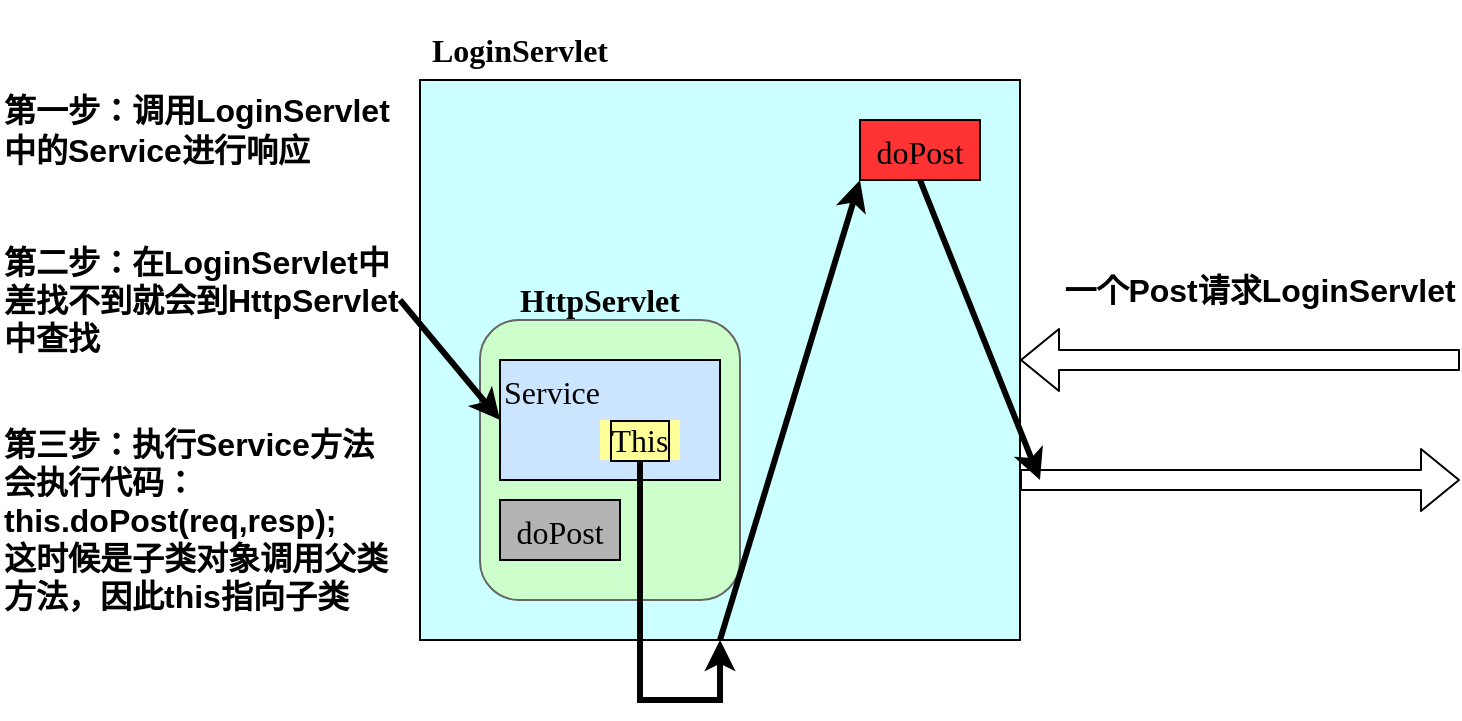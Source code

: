 <mxfile version="14.8.5" type="github">
  <diagram id="Kh0U4pQezIJ4Ge__pj4k" name="第 1 页">
    <mxGraphModel dx="1695" dy="449" grid="1" gridSize="10" guides="1" tooltips="1" connect="1" arrows="1" fold="1" page="1" pageScale="1" pageWidth="827" pageHeight="1169" math="0" shadow="0">
      <root>
        <mxCell id="0" />
        <mxCell id="1" parent="0" />
        <mxCell id="WlLSQJj6cPpG0CDQ0zKW-2" value="LoginServlet" style="text;html=1;strokeColor=none;fillColor=none;align=center;verticalAlign=middle;whiteSpace=wrap;rounded=0;fontSize=16;fontFamily=Comic Sans MS;fontStyle=1" vertex="1" parent="1">
          <mxGeometry x="130" y="320" width="180" height="50" as="geometry" />
        </mxCell>
        <mxCell id="WlLSQJj6cPpG0CDQ0zKW-4" value="" style="rounded=0;whiteSpace=wrap;html=1;fontFamily=Comic Sans MS;fontSize=16;gradientColor=none;fillColor=#CCFFFF;" vertex="1" parent="1">
          <mxGeometry x="170" y="360" width="300" height="280" as="geometry" />
        </mxCell>
        <mxCell id="WlLSQJj6cPpG0CDQ0zKW-5" value="" style="rounded=1;whiteSpace=wrap;html=1;fontFamily=Comic Sans MS;fontSize=16;strokeColor=#666666;fontColor=#333333;fillColor=#CCFFCC;" vertex="1" parent="1">
          <mxGeometry x="200" y="480" width="130" height="140" as="geometry" />
        </mxCell>
        <mxCell id="WlLSQJj6cPpG0CDQ0zKW-6" value="HttpServlet" style="text;html=1;strokeColor=none;fillColor=none;align=center;verticalAlign=middle;whiteSpace=wrap;rounded=0;fontFamily=Comic Sans MS;fontSize=16;fontStyle=1" vertex="1" parent="1">
          <mxGeometry x="205" y="460" width="110" height="20" as="geometry" />
        </mxCell>
        <mxCell id="WlLSQJj6cPpG0CDQ0zKW-8" value="Service" style="rounded=0;whiteSpace=wrap;html=1;fontFamily=Comic Sans MS;fontSize=16;gradientColor=none;align=left;verticalAlign=top;fillColor=#CCE5FF;" vertex="1" parent="1">
          <mxGeometry x="210" y="500" width="110" height="60" as="geometry" />
        </mxCell>
        <mxCell id="WlLSQJj6cPpG0CDQ0zKW-23" style="edgeStyle=orthogonalEdgeStyle;rounded=0;orthogonalLoop=1;jettySize=auto;html=1;exitX=0.5;exitY=1;exitDx=0;exitDy=0;entryX=0.5;entryY=1;entryDx=0;entryDy=0;fontFamily=Comic Sans MS;fontSize=16;strokeWidth=3;" edge="1" parent="1" source="WlLSQJj6cPpG0CDQ0zKW-9" target="WlLSQJj6cPpG0CDQ0zKW-4">
          <mxGeometry relative="1" as="geometry">
            <Array as="points">
              <mxPoint x="280" y="670" />
              <mxPoint x="320" y="670" />
            </Array>
          </mxGeometry>
        </mxCell>
        <mxCell id="WlLSQJj6cPpG0CDQ0zKW-9" value="This" style="text;html=1;strokeColor=none;align=center;verticalAlign=middle;whiteSpace=wrap;rounded=0;fontFamily=Comic Sans MS;fontSize=16;labelBorderColor=#000000;fillColor=#FFFF99;" vertex="1" parent="1">
          <mxGeometry x="260" y="530" width="40" height="20" as="geometry" />
        </mxCell>
        <mxCell id="WlLSQJj6cPpG0CDQ0zKW-11" value="doPost" style="rounded=0;whiteSpace=wrap;html=1;fontFamily=Comic Sans MS;fontSize=16;gradientColor=none;align=center;verticalAlign=top;fillColor=#B3B3B3;" vertex="1" parent="1">
          <mxGeometry x="210" y="570" width="60" height="30" as="geometry" />
        </mxCell>
        <mxCell id="WlLSQJj6cPpG0CDQ0zKW-25" style="rounded=0;orthogonalLoop=1;jettySize=auto;html=1;exitX=0.5;exitY=1;exitDx=0;exitDy=0;fontFamily=Comic Sans MS;fontSize=16;strokeWidth=3;" edge="1" parent="1" source="WlLSQJj6cPpG0CDQ0zKW-12">
          <mxGeometry relative="1" as="geometry">
            <mxPoint x="480" y="560" as="targetPoint" />
          </mxGeometry>
        </mxCell>
        <mxCell id="WlLSQJj6cPpG0CDQ0zKW-12" value="doPost" style="rounded=0;whiteSpace=wrap;html=1;fontFamily=Comic Sans MS;fontSize=16;gradientColor=none;align=center;verticalAlign=top;fillColor=#FF3333;" vertex="1" parent="1">
          <mxGeometry x="390" y="380" width="60" height="30" as="geometry" />
        </mxCell>
        <mxCell id="WlLSQJj6cPpG0CDQ0zKW-13" value="" style="shape=flexArrow;endArrow=classic;html=1;fontFamily=Comic Sans MS;fontSize=16;entryX=1;entryY=0.5;entryDx=0;entryDy=0;" edge="1" parent="1" target="WlLSQJj6cPpG0CDQ0zKW-4">
          <mxGeometry width="50" height="50" relative="1" as="geometry">
            <mxPoint x="690" y="500" as="sourcePoint" />
            <mxPoint x="620" y="480" as="targetPoint" />
          </mxGeometry>
        </mxCell>
        <mxCell id="WlLSQJj6cPpG0CDQ0zKW-16" value="一个&lt;span style=&quot;&quot;&gt;Post&lt;/span&gt;请求&lt;span style=&quot;&quot;&gt;LoginServlet&lt;/span&gt;" style="text;html=1;strokeColor=none;fillColor=none;align=center;verticalAlign=middle;whiteSpace=wrap;rounded=0;fontFamily=Helvetica;fontSize=16;fontStyle=1" vertex="1" parent="1">
          <mxGeometry x="490" y="440" width="200" height="50" as="geometry" />
        </mxCell>
        <mxCell id="WlLSQJj6cPpG0CDQ0zKW-17" value="第一步：调用LoginServlet中的Service进行响应" style="text;html=1;strokeColor=none;fillColor=none;align=left;verticalAlign=middle;whiteSpace=wrap;rounded=0;fontFamily=Helvetica;fontSize=16;fontStyle=1" vertex="1" parent="1">
          <mxGeometry x="-40" y="340" width="200" height="90" as="geometry" />
        </mxCell>
        <mxCell id="WlLSQJj6cPpG0CDQ0zKW-20" style="rounded=0;orthogonalLoop=1;jettySize=auto;html=1;exitX=1;exitY=0.5;exitDx=0;exitDy=0;entryX=0;entryY=0.5;entryDx=0;entryDy=0;fontFamily=Comic Sans MS;fontSize=16;strokeWidth=3;" edge="1" parent="1" source="WlLSQJj6cPpG0CDQ0zKW-19" target="WlLSQJj6cPpG0CDQ0zKW-8">
          <mxGeometry relative="1" as="geometry" />
        </mxCell>
        <mxCell id="WlLSQJj6cPpG0CDQ0zKW-19" value="第二步：在LoginServlet中差找不到就会到HttpServlet中查找" style="text;html=1;strokeColor=none;fillColor=none;align=left;verticalAlign=middle;whiteSpace=wrap;rounded=0;fontFamily=Helvetica;fontSize=16;fontStyle=1" vertex="1" parent="1">
          <mxGeometry x="-40" y="425" width="200" height="90" as="geometry" />
        </mxCell>
        <mxCell id="WlLSQJj6cPpG0CDQ0zKW-21" value="第三步：执行Service方法会执行代码：&lt;br&gt;this.doPost(req,resp);&lt;br&gt;这时候是子类对象调用父类方法，因此this指向子类" style="text;html=1;strokeColor=none;fillColor=none;align=left;verticalAlign=middle;whiteSpace=wrap;rounded=0;fontFamily=Helvetica;fontSize=16;fontStyle=1" vertex="1" parent="1">
          <mxGeometry x="-40" y="520" width="200" height="120" as="geometry" />
        </mxCell>
        <mxCell id="WlLSQJj6cPpG0CDQ0zKW-24" value="" style="shape=flexArrow;endArrow=classic;html=1;fontFamily=Comic Sans MS;fontSize=16;strokeWidth=1;" edge="1" parent="1">
          <mxGeometry width="50" height="50" relative="1" as="geometry">
            <mxPoint x="470" y="560" as="sourcePoint" />
            <mxPoint x="690" y="560" as="targetPoint" />
          </mxGeometry>
        </mxCell>
        <mxCell id="WlLSQJj6cPpG0CDQ0zKW-26" style="edgeStyle=none;rounded=0;orthogonalLoop=1;jettySize=auto;html=1;exitX=0.5;exitY=1;exitDx=0;exitDy=0;fontFamily=Comic Sans MS;fontSize=16;strokeWidth=3;" edge="1" parent="1" source="WlLSQJj6cPpG0CDQ0zKW-4">
          <mxGeometry relative="1" as="geometry">
            <mxPoint x="390" y="410" as="targetPoint" />
            <Array as="points">
              <mxPoint x="390" y="410" />
            </Array>
          </mxGeometry>
        </mxCell>
      </root>
    </mxGraphModel>
  </diagram>
</mxfile>
